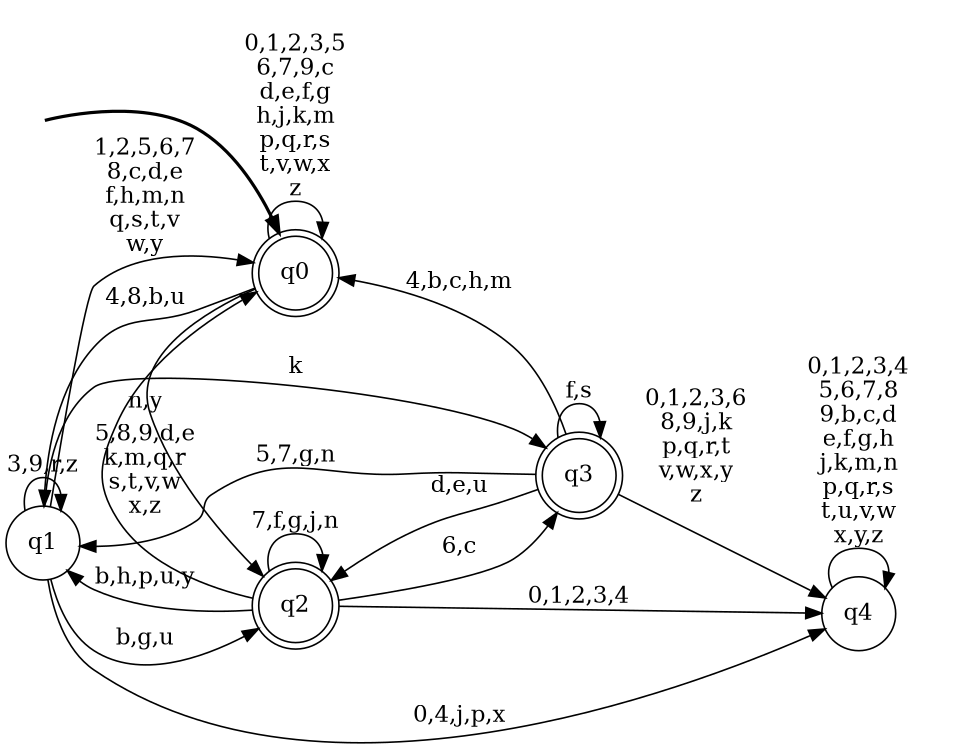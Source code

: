 digraph BlueStar {
__start0 [style = invis, shape = none, label = "", width = 0, height = 0];

rankdir=LR;
size="8,5";

s0 [style="rounded,filled", color="black", fillcolor="white" shape="doublecircle", label="q0"];
s1 [style="filled", color="black", fillcolor="white" shape="circle", label="q1"];
s2 [style="rounded,filled", color="black", fillcolor="white" shape="doublecircle", label="q2"];
s3 [style="rounded,filled", color="black", fillcolor="white" shape="doublecircle", label="q3"];
s4 [style="filled", color="black", fillcolor="white" shape="circle", label="q4"];
subgraph cluster_main { 
	graph [pad=".75", ranksep="0.15", nodesep="0.15"];
	 style=invis; 
	__start0 -> s0 [penwidth=2];
}
s0 -> s0 [label="0,1,2,3,5\n6,7,9,c\nd,e,f,g\nh,j,k,m\np,q,r,s\nt,v,w,x\nz"];
s0 -> s1 [label="4,8,b,u"];
s0 -> s2 [label="n,y"];
s1 -> s0 [label="1,2,5,6,7\n8,c,d,e\nf,h,m,n\nq,s,t,v\nw,y"];
s1 -> s1 [label="3,9,r,z"];
s1 -> s2 [label="b,g,u"];
s1 -> s3 [label="k"];
s1 -> s4 [label="0,4,j,p,x"];
s2 -> s0 [label="5,8,9,d,e\nk,m,q,r\ns,t,v,w\nx,z"];
s2 -> s1 [label="b,h,p,u,y"];
s2 -> s2 [label="7,f,g,j,n"];
s2 -> s3 [label="6,c"];
s2 -> s4 [label="0,1,2,3,4"];
s3 -> s0 [label="4,b,c,h,m"];
s3 -> s1 [label="5,7,g,n"];
s3 -> s2 [label="d,e,u"];
s3 -> s3 [label="f,s"];
s3 -> s4 [label="0,1,2,3,6\n8,9,j,k\np,q,r,t\nv,w,x,y\nz"];
s4 -> s4 [label="0,1,2,3,4\n5,6,7,8\n9,b,c,d\ne,f,g,h\nj,k,m,n\np,q,r,s\nt,u,v,w\nx,y,z"];

}